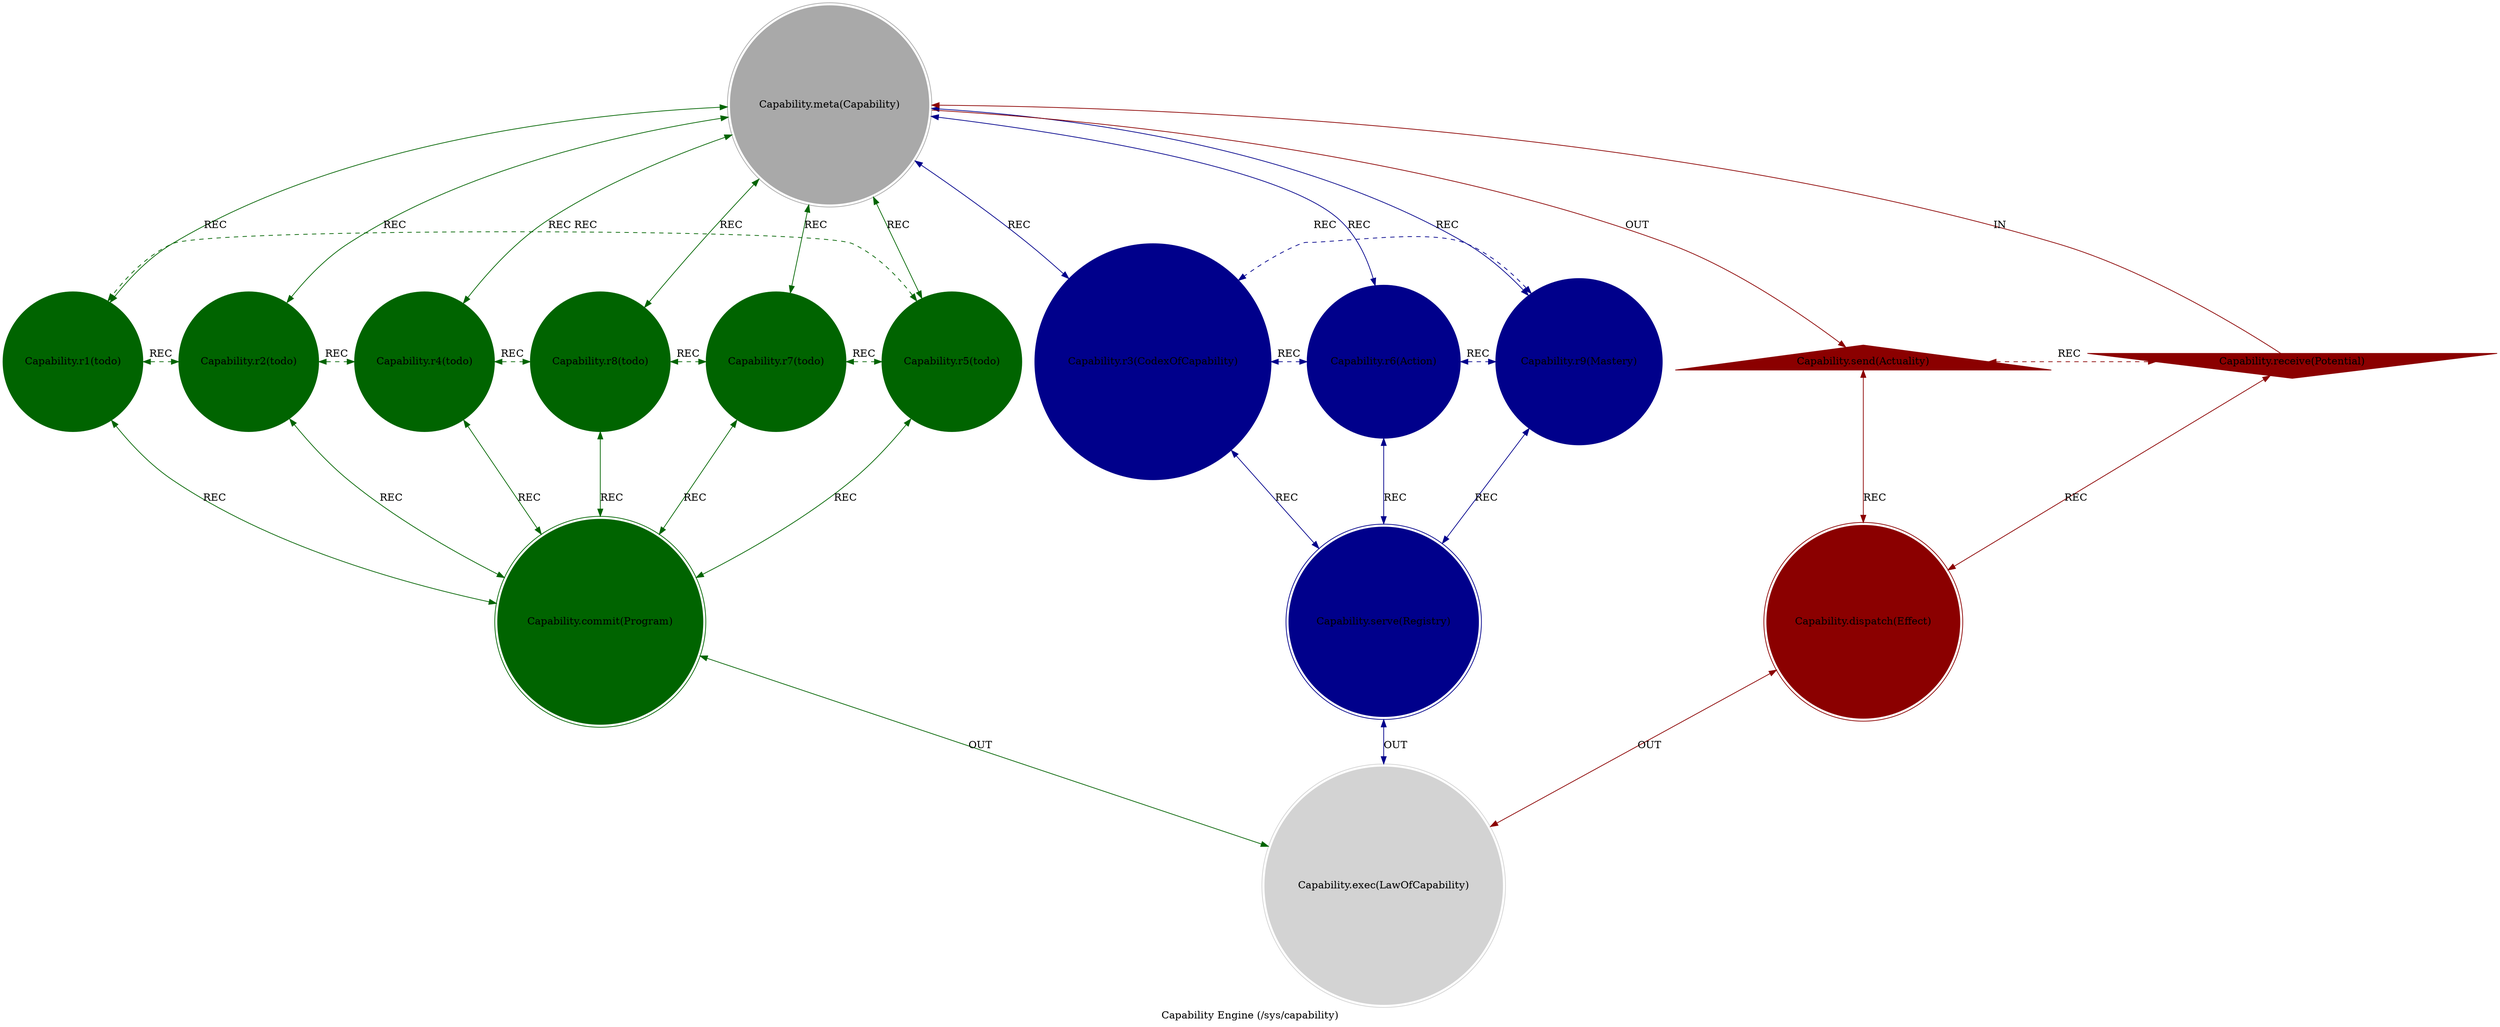 strict digraph CapabilityEngine {
    style = filled;
    color = lightgray;
    node [shape = circle; style = filled; color = lightgreen;];
    edge [color = darkgray;];
    label = "Capability Engine (/sys/capability)";
    comment = "The strength of the vessel, the scope of its reach; each limit a frontier, each permission a horizon.";
    
    spark_0_capability_engine_t [label = "Capability.meta(Capability)";comment = "Abstract: TODO";shape = doublecircle;color = darkgray;];
    spark_1_capability_engine_t [label = "Capability.r1(todo)";comment = "Initiation: TODO";color = darkgreen;];
    spark_2_capability_engine_t [label = "Capability.r2(todo)";comment = "Response: TODO";color = darkgreen;];
    spark_4_capability_engine_t [label = "Capability.r4(todo)";comment = "Integration: TODO";color = darkgreen;];
    spark_8_capability_engine_t [label = "Capability.r8(todo)";comment = "Reflection: TODO";color = darkgreen;];
    spark_7_capability_engine_t [label = "Capability.r7(todo)";comment = "Consolidation: TODO";color = darkgreen;];
    spark_5_capability_engine_t [label = "Capability.r5(todo)";comment = "Propagation: TODO";color = darkgreen;];
    spark_3_capability_engine_t [label = "Capability.r3(CodexOfCapability)";comment = "Thesis: TODO";color = darkblue;];
    spark_6_capability_engine_t [label = "Capability.r6(Action)";comment = "Antithesis: TODO";color = darkblue;];
    spark_9_capability_engine_t [label = "Capability.r9(Mastery)";comment = "Synthesis: TODO";color = darkblue;];
    spark_a_capability_engine_t [label = "Capability.receive(Potential)";comment = "Potential: TODO";shape = invtriangle;color = darkred;];
    spark_b_capability_engine_t [label = "Capability.send(Actuality)";comment = "Manifest: TODO";shape = triangle;color = darkred;];
    spark_c_capability_engine_t [label = "Capability.dispatch(Effect)";comment = "Why-Who: TODO";shape = doublecircle;color = darkred;];
    spark_d_capability_engine_t [label = "Capability.commit(Program)";comment = "What-How: TODO";shape = doublecircle;color = darkgreen;];
    spark_e_capability_engine_t [label = "Capability.serve(Registry)";comment = "When-Where: TODO";shape = doublecircle;color = darkblue;];
    spark_f_capability_engine_t [label = "Capability.exec(LawOfCapability)";comment = "Which-Closure: TODO";shape = doublecircle;color = lightgray;];
    
    spark_a_capability_engine_t -> spark_0_capability_engine_t [label = "IN"; comment = "todo"; color = darkred; constraint = false;];
    spark_0_capability_engine_t -> spark_b_capability_engine_t [label = "OUT"; comment = "todo"; color = darkred;];
    spark_0_capability_engine_t -> spark_3_capability_engine_t [label = "REC"; comment = "todo"; color = darkblue; dir = both;];
    spark_0_capability_engine_t -> spark_6_capability_engine_t [label = "REC"; comment = "todo"; color = darkblue; dir = both;];
    spark_0_capability_engine_t -> spark_9_capability_engine_t [label = "REC"; comment = "todo"; color = darkblue; dir = both;];
    spark_0_capability_engine_t -> spark_1_capability_engine_t [label = "REC"; comment = "todo"; color = darkgreen; dir = both;];
    spark_0_capability_engine_t -> spark_2_capability_engine_t [label = "REC"; comment = "todo"; color = darkgreen; dir = both;];
    spark_0_capability_engine_t -> spark_4_capability_engine_t [label = "REC"; comment = "todo"; color = darkgreen; dir = both;];
    spark_0_capability_engine_t -> spark_8_capability_engine_t [label = "REC"; comment = "todo"; color = darkgreen; dir = both;];
    spark_0_capability_engine_t -> spark_7_capability_engine_t [label = "REC"; comment = "todo"; color = darkgreen; dir = both;];
    spark_0_capability_engine_t -> spark_5_capability_engine_t [label = "REC"; comment = "todo"; color = darkgreen; dir = both;];
    
    spark_a_capability_engine_t -> spark_c_capability_engine_t [label = "REC"; comment = "todo"; color = darkred; dir = both;];
    spark_b_capability_engine_t -> spark_c_capability_engine_t [label = "REC"; comment = "todo"; color = darkred; dir = both;];
    spark_1_capability_engine_t -> spark_d_capability_engine_t [label = "REC"; comment = "todo"; color = darkgreen; dir = both;];
    spark_2_capability_engine_t -> spark_d_capability_engine_t [label = "REC"; comment = "todo"; color = darkgreen; dir = both;];
    spark_4_capability_engine_t -> spark_d_capability_engine_t [label = "REC"; comment = "todo"; color = darkgreen; dir = both;];
    spark_8_capability_engine_t -> spark_d_capability_engine_t [label = "REC"; comment = "todo"; color = darkgreen; dir = both;];
    spark_7_capability_engine_t -> spark_d_capability_engine_t [label = "REC"; comment = "todo"; color = darkgreen; dir = both;];
    spark_5_capability_engine_t -> spark_d_capability_engine_t [label = "REC"; comment = "todo"; color = darkgreen; dir = both;];
    spark_3_capability_engine_t -> spark_e_capability_engine_t [label = "REC"; comment = "todo"; color = darkblue; dir = both;];
    spark_6_capability_engine_t -> spark_e_capability_engine_t [label = "REC"; comment = "todo"; color = darkblue; dir = both;];
    spark_9_capability_engine_t -> spark_e_capability_engine_t [label = "REC"; comment = "todo"; color = darkblue; dir = both;];
    
    spark_1_capability_engine_t -> spark_2_capability_engine_t [label = "REC"; comment = "todo"; color = darkgreen; dir = both; style = dashed; constraint = false;];
    spark_2_capability_engine_t -> spark_4_capability_engine_t [label = "REC"; comment = "todo"; color = darkgreen; dir = both; style = dashed; constraint = false;];
    spark_4_capability_engine_t -> spark_8_capability_engine_t [label = "REC"; comment = "todo"; color = darkgreen; dir = both; style = dashed; constraint = false;];
    spark_8_capability_engine_t -> spark_7_capability_engine_t [label = "REC"; comment = "todo"; color = darkgreen; dir = both; style = dashed; constraint = false;];
    spark_7_capability_engine_t -> spark_5_capability_engine_t [label = "REC"; comment = "todo"; color = darkgreen; dir = both; style = dashed; constraint = false;];
    spark_5_capability_engine_t -> spark_1_capability_engine_t [label = "REC"; comment = "todo"; color = darkgreen; dir = both; style = dashed; constraint = false;];
    spark_3_capability_engine_t -> spark_6_capability_engine_t [label = "REC"; comment = "todo"; color = darkblue; dir = both; style = dashed; constraint = false;];
    spark_6_capability_engine_t -> spark_9_capability_engine_t [label = "REC"; comment = "todo"; color = darkblue; dir = both; style = dashed; constraint = false;];
    spark_9_capability_engine_t -> spark_3_capability_engine_t [label = "REC"; comment = "todo"; color = darkblue; dir = both; style = dashed; constraint = false;];
    spark_a_capability_engine_t -> spark_b_capability_engine_t [label = "REC"; comment = "todo"; color = darkred; dir = both; style = dashed; constraint = false;];
    
    spark_c_capability_engine_t -> spark_f_capability_engine_t [label = "OUT"; comment = "todo"; color = darkred; dir = both;];
    spark_d_capability_engine_t -> spark_f_capability_engine_t [label = "OUT"; comment = "todo"; color = darkgreen; dir = both;];
    spark_e_capability_engine_t -> spark_f_capability_engine_t [label = "OUT"; comment = "todo"; color = darkblue; dir = both;];
}